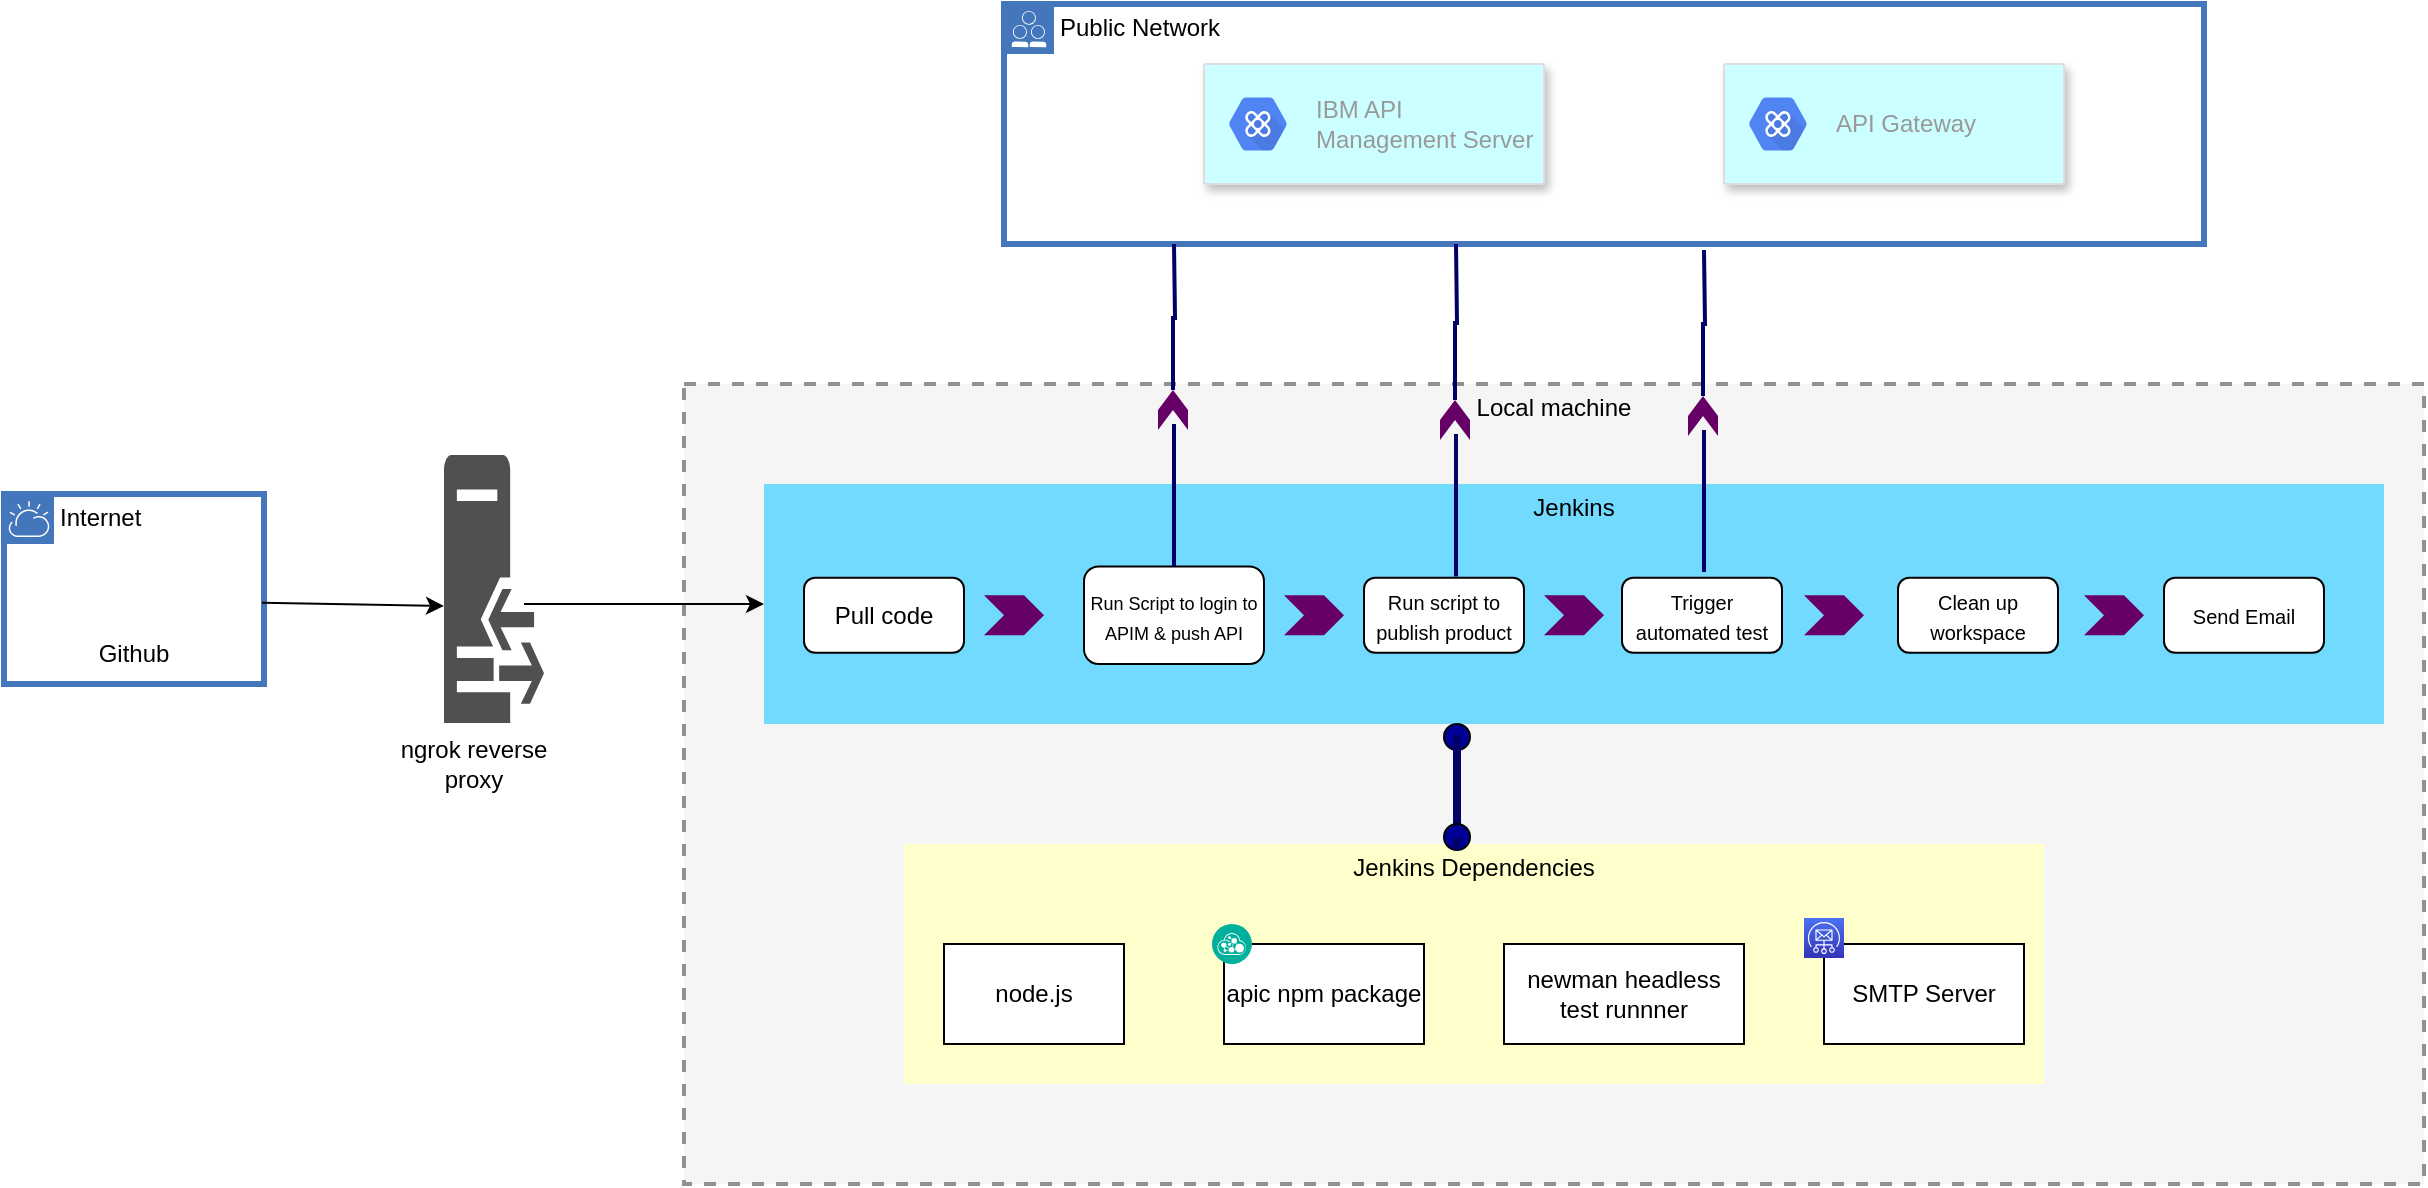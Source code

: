 <mxfile version="13.9.9" type="github">
  <diagram id="V7ZT_WsFmQ30Hu7aSB_w" name="Page-1">
    <mxGraphModel dx="1609" dy="435" grid="1" gridSize="10" guides="1" tooltips="1" connect="1" arrows="1" fold="1" page="1" pageScale="1" pageWidth="827" pageHeight="1169" math="0" shadow="0">
      <root>
        <mxCell id="0" />
        <mxCell id="1" parent="0" />
        <mxCell id="3EeVuSoONuKbgYVjYXrn-1" value="Internet" style="shape=mxgraph.ibm.box;prType=cloud;fontStyle=0;verticalAlign=top;align=left;spacingLeft=32;spacingTop=4;fillColor=none;rounded=0;whiteSpace=wrap;html=1;strokeColor=#4376BB;strokeWidth=3;dashed=0;container=1;spacing=-4;collapsible=0;expand=0;recursiveResize=0;" parent="1" vertex="1" treatAsSingle="0">
          <mxGeometry x="-120" y="585" width="130" height="95" as="geometry" />
        </mxCell>
        <mxCell id="3EeVuSoONuKbgYVjYXrn-2" value="" style="shape=image;html=1;verticalAlign=top;verticalLabelPosition=bottom;labelBackgroundColor=#ffffff;imageAspect=0;aspect=fixed;image=https://cdn3.iconfinder.com/data/icons/social-rounded-2/72/GitHub-128.png" parent="3EeVuSoONuKbgYVjYXrn-1" vertex="1">
          <mxGeometry x="40" y="22.5" width="50" height="50" as="geometry" />
        </mxCell>
        <mxCell id="3EeVuSoONuKbgYVjYXrn-3" value="Github" style="text;html=1;strokeColor=none;fillColor=none;align=center;verticalAlign=middle;whiteSpace=wrap;rounded=0;" parent="3EeVuSoONuKbgYVjYXrn-1" vertex="1">
          <mxGeometry x="45" y="69.5" width="40" height="20" as="geometry" />
        </mxCell>
        <mxCell id="3EeVuSoONuKbgYVjYXrn-4" value="Local machine" style="fontStyle=0;verticalAlign=top;align=center;spacingTop=-2;rounded=0;whiteSpace=wrap;html=1;strokeColor=#919191;strokeWidth=2;dashed=1;container=1;collapsible=0;expand=0;recursiveResize=0;fillColor=#F5F5F5;" parent="1" vertex="1" treatAsSingle="0">
          <mxGeometry x="220" y="530" width="870" height="400" as="geometry" />
        </mxCell>
        <mxCell id="3EeVuSoONuKbgYVjYXrn-8" value="Jenkins" style="fontStyle=0;verticalAlign=top;align=center;spacingTop=-2;rounded=0;whiteSpace=wrap;html=1;strokeWidth=1;dashed=0;container=1;collapsible=0;expand=0;recursiveResize=0;strokeColor=none;fillColor=#73DAFF;" parent="3EeVuSoONuKbgYVjYXrn-4" vertex="1" treatAsSingle="0">
          <mxGeometry x="40" y="50" width="810" height="120" as="geometry" />
        </mxCell>
        <mxCell id="3EeVuSoONuKbgYVjYXrn-9" value="Pull code" style="rounded=1;whiteSpace=wrap;html=1;" parent="3EeVuSoONuKbgYVjYXrn-8" vertex="1">
          <mxGeometry x="20" y="46.87" width="80" height="37.5" as="geometry" />
        </mxCell>
        <mxCell id="3EeVuSoONuKbgYVjYXrn-12" value="&lt;font style=&quot;font-size: 9px&quot;&gt;Run Script to login to APIM &amp;amp; push API&lt;/font&gt;" style="rounded=1;whiteSpace=wrap;html=1;" parent="3EeVuSoONuKbgYVjYXrn-8" vertex="1">
          <mxGeometry x="160" y="41.25" width="90" height="48.75" as="geometry" />
        </mxCell>
        <mxCell id="3EeVuSoONuKbgYVjYXrn-15" value="" style="shape=image;html=1;verticalAlign=top;verticalLabelPosition=bottom;labelBackgroundColor=#ffffff;imageAspect=0;aspect=fixed;image=https://cdn4.iconfinder.com/data/icons/logos-brands-5/24/jenkins-128.png" parent="3EeVuSoONuKbgYVjYXrn-8" vertex="1">
          <mxGeometry width="30" height="30" as="geometry" />
        </mxCell>
        <mxCell id="3EeVuSoONuKbgYVjYXrn-13" value="&lt;font style=&quot;font-size: 10px&quot;&gt;Run script to publish product&lt;/font&gt;" style="rounded=1;whiteSpace=wrap;html=1;" parent="3EeVuSoONuKbgYVjYXrn-8" vertex="1">
          <mxGeometry x="300" y="46.87" width="80" height="37.5" as="geometry" />
        </mxCell>
        <mxCell id="3EeVuSoONuKbgYVjYXrn-33" value="&lt;font style=&quot;font-size: 10px&quot;&gt;Trigger automated test&lt;/font&gt;" style="rounded=1;whiteSpace=wrap;html=1;" parent="3EeVuSoONuKbgYVjYXrn-8" vertex="1">
          <mxGeometry x="429" y="46.87" width="80" height="37.5" as="geometry" />
        </mxCell>
        <mxCell id="3EeVuSoONuKbgYVjYXrn-35" value="&lt;font style=&quot;font-size: 10px&quot;&gt;Clean up workspace&lt;/font&gt;" style="rounded=1;whiteSpace=wrap;html=1;" parent="3EeVuSoONuKbgYVjYXrn-8" vertex="1">
          <mxGeometry x="567" y="46.87" width="80" height="37.5" as="geometry" />
        </mxCell>
        <mxCell id="3EeVuSoONuKbgYVjYXrn-36" value="&lt;font style=&quot;font-size: 10px&quot;&gt;Send Email&lt;/font&gt;" style="rounded=1;whiteSpace=wrap;html=1;" parent="3EeVuSoONuKbgYVjYXrn-8" vertex="1">
          <mxGeometry x="700" y="46.87" width="80" height="37.5" as="geometry" />
        </mxCell>
        <mxCell id="Z0NxPcUFtwx0vX7oxXbM-15" value="" style="shape=step;perimeter=stepPerimeter;whiteSpace=wrap;html=1;fixedSize=1;size=10;fillColor=#660066;strokeColor=none;" vertex="1" parent="3EeVuSoONuKbgYVjYXrn-8">
          <mxGeometry x="110" y="55.63" width="30" height="20" as="geometry" />
        </mxCell>
        <mxCell id="Z0NxPcUFtwx0vX7oxXbM-16" value="" style="shape=step;perimeter=stepPerimeter;whiteSpace=wrap;html=1;fixedSize=1;size=10;fillColor=#660066;strokeColor=none;" vertex="1" parent="3EeVuSoONuKbgYVjYXrn-8">
          <mxGeometry x="260" y="55.63" width="30" height="20" as="geometry" />
        </mxCell>
        <mxCell id="Z0NxPcUFtwx0vX7oxXbM-17" value="" style="shape=step;perimeter=stepPerimeter;whiteSpace=wrap;html=1;fixedSize=1;size=10;fillColor=#660066;strokeColor=none;" vertex="1" parent="3EeVuSoONuKbgYVjYXrn-8">
          <mxGeometry x="390" y="55.62" width="30" height="20" as="geometry" />
        </mxCell>
        <mxCell id="Z0NxPcUFtwx0vX7oxXbM-18" value="" style="shape=step;perimeter=stepPerimeter;whiteSpace=wrap;html=1;fixedSize=1;size=10;fillColor=#660066;strokeColor=none;" vertex="1" parent="3EeVuSoONuKbgYVjYXrn-8">
          <mxGeometry x="520" y="55.63" width="30" height="20" as="geometry" />
        </mxCell>
        <mxCell id="Z0NxPcUFtwx0vX7oxXbM-19" value="" style="shape=step;perimeter=stepPerimeter;whiteSpace=wrap;html=1;fixedSize=1;size=10;fillColor=#660066;strokeColor=none;" vertex="1" parent="3EeVuSoONuKbgYVjYXrn-8">
          <mxGeometry x="660" y="55.63" width="30" height="20" as="geometry" />
        </mxCell>
        <mxCell id="3EeVuSoONuKbgYVjYXrn-43" value="" style="ellipse;whiteSpace=wrap;html=1;aspect=fixed;fillColor=#000099;" parent="3EeVuSoONuKbgYVjYXrn-4" vertex="1">
          <mxGeometry x="380" y="170" width="13" height="13" as="geometry" />
        </mxCell>
        <mxCell id="3EeVuSoONuKbgYVjYXrn-17" value="Jenkins Dependencies" style="fontStyle=0;verticalAlign=top;align=center;spacingTop=-2;rounded=0;whiteSpace=wrap;html=1;strokeWidth=1;dashed=0;container=1;collapsible=0;expand=0;recursiveResize=0;fillColor=#FFFFCC;strokeColor=none;" parent="1" vertex="1" treatAsSingle="0">
          <mxGeometry x="330" y="760" width="570" height="120" as="geometry" />
        </mxCell>
        <mxCell id="3EeVuSoONuKbgYVjYXrn-24" value="node.js" style="rounded=0;whiteSpace=wrap;html=1;" parent="3EeVuSoONuKbgYVjYXrn-17" vertex="1">
          <mxGeometry x="20" y="50" width="90" height="50" as="geometry" />
        </mxCell>
        <mxCell id="3EeVuSoONuKbgYVjYXrn-25" value="apic npm package" style="rounded=0;whiteSpace=wrap;html=1;" parent="3EeVuSoONuKbgYVjYXrn-17" vertex="1">
          <mxGeometry x="160" y="50" width="100" height="50" as="geometry" />
        </mxCell>
        <mxCell id="3EeVuSoONuKbgYVjYXrn-26" value="newman headless test runnner" style="rounded=0;whiteSpace=wrap;html=1;" parent="3EeVuSoONuKbgYVjYXrn-17" vertex="1">
          <mxGeometry x="300" y="50" width="120" height="50" as="geometry" />
        </mxCell>
        <mxCell id="3EeVuSoONuKbgYVjYXrn-27" value="" style="shape=image;html=1;verticalAlign=top;verticalLabelPosition=bottom;labelBackgroundColor=#ffffff;imageAspect=0;aspect=fixed;image=https://cdn2.iconfinder.com/data/icons/nodejs-1/128/nodejs-128.png" parent="3EeVuSoONuKbgYVjYXrn-17" vertex="1">
          <mxGeometry y="30" width="34" height="34" as="geometry" />
        </mxCell>
        <mxCell id="3EeVuSoONuKbgYVjYXrn-28" value="" style="shape=image;html=1;verticalAlign=top;verticalLabelPosition=bottom;labelBackgroundColor=#ffffff;imageAspect=0;aspect=fixed;image=https://cdn4.iconfinder.com/data/icons/logos-brands-5/24/postman-128.png" parent="3EeVuSoONuKbgYVjYXrn-17" vertex="1">
          <mxGeometry x="290" y="40" width="20" height="20" as="geometry" />
        </mxCell>
        <mxCell id="3EeVuSoONuKbgYVjYXrn-29" value="" style="aspect=fixed;perimeter=ellipsePerimeter;html=1;align=center;shadow=0;dashed=0;fontColor=#4277BB;labelBackgroundColor=#ffffff;fontSize=12;spacingTop=3;image;image=img/lib/ibm/management/api_management.svg;" parent="3EeVuSoONuKbgYVjYXrn-17" vertex="1">
          <mxGeometry x="154" y="40" width="20" height="20" as="geometry" />
        </mxCell>
        <mxCell id="3EeVuSoONuKbgYVjYXrn-30" value="SMTP Server" style="rounded=0;whiteSpace=wrap;html=1;" parent="3EeVuSoONuKbgYVjYXrn-17" vertex="1">
          <mxGeometry x="460" y="50" width="100" height="50" as="geometry" />
        </mxCell>
        <mxCell id="3EeVuSoONuKbgYVjYXrn-31" value="" style="outlineConnect=0;fontColor=#232F3E;gradientColor=#4D72F3;gradientDirection=north;fillColor=#3334B9;strokeColor=#ffffff;dashed=0;verticalLabelPosition=bottom;verticalAlign=top;align=center;html=1;fontSize=12;fontStyle=0;aspect=fixed;shape=mxgraph.aws4.resourceIcon;resIcon=mxgraph.aws4.simple_email_service;" parent="3EeVuSoONuKbgYVjYXrn-17" vertex="1">
          <mxGeometry x="450" y="37" width="20" height="20" as="geometry" />
        </mxCell>
        <mxCell id="3EeVuSoONuKbgYVjYXrn-37" value="" style="pointerEvents=1;shadow=0;dashed=0;html=1;strokeColor=none;fillColor=#505050;labelPosition=center;verticalLabelPosition=bottom;verticalAlign=top;outlineConnect=0;align=center;shape=mxgraph.office.servers.reverse_proxy;" parent="1" vertex="1">
          <mxGeometry x="100" y="565.5" width="50" height="134" as="geometry" />
        </mxCell>
        <mxCell id="3EeVuSoONuKbgYVjYXrn-38" value="ngrok reverse proxy" style="text;html=1;strokeColor=none;fillColor=none;align=center;verticalAlign=middle;whiteSpace=wrap;rounded=0;" parent="1" vertex="1">
          <mxGeometry x="70" y="710" width="90" height="20" as="geometry" />
        </mxCell>
        <mxCell id="3EeVuSoONuKbgYVjYXrn-39" value="" style="endArrow=classic;html=1;exitX=0.992;exitY=0.572;exitDx=0;exitDy=0;exitPerimeter=0;" parent="1" source="3EeVuSoONuKbgYVjYXrn-1" edge="1">
          <mxGeometry width="50" height="50" relative="1" as="geometry">
            <mxPoint x="200" y="700" as="sourcePoint" />
            <mxPoint x="100" y="641" as="targetPoint" />
          </mxGeometry>
        </mxCell>
        <mxCell id="3EeVuSoONuKbgYVjYXrn-40" value="" style="endArrow=classic;html=1;exitX=0.992;exitY=0.572;exitDx=0;exitDy=0;exitPerimeter=0;" parent="1" target="3EeVuSoONuKbgYVjYXrn-8" edge="1">
          <mxGeometry width="50" height="50" relative="1" as="geometry">
            <mxPoint x="140.0" y="640.0" as="sourcePoint" />
            <mxPoint x="231.04" y="641.66" as="targetPoint" />
          </mxGeometry>
        </mxCell>
        <mxCell id="3EeVuSoONuKbgYVjYXrn-44" value="" style="endArrow=none;html=1;entryX=0.5;entryY=1;entryDx=0;entryDy=0;exitX=0.5;exitY=0;exitDx=0;exitDy=0;strokeWidth=4;strokeColor=#000066;" parent="1" edge="1" source="3EeVuSoONuKbgYVjYXrn-45">
          <mxGeometry width="50" height="50" relative="1" as="geometry">
            <mxPoint x="606.5" y="757" as="sourcePoint" />
            <mxPoint x="606.5" y="705.5" as="targetPoint" />
          </mxGeometry>
        </mxCell>
        <mxCell id="3EeVuSoONuKbgYVjYXrn-45" value="" style="ellipse;whiteSpace=wrap;html=1;aspect=fixed;fillColor=#000099;" parent="1" vertex="1">
          <mxGeometry x="600" y="750" width="13" height="13" as="geometry" />
        </mxCell>
        <mxCell id="Z0NxPcUFtwx0vX7oxXbM-2" value="" style="endArrow=none;html=1;entryX=0.5;entryY=1;entryDx=0;entryDy=0;exitX=0.5;exitY=0;exitDx=0;exitDy=0;strokeWidth=4;strokeColor=#000066;" edge="1" parent="1" target="3EeVuSoONuKbgYVjYXrn-45">
          <mxGeometry width="50" height="50" relative="1" as="geometry">
            <mxPoint x="606.5" y="757" as="sourcePoint" />
            <mxPoint x="606.5" y="705.5" as="targetPoint" />
          </mxGeometry>
        </mxCell>
        <mxCell id="Z0NxPcUFtwx0vX7oxXbM-5" value="Public Network" style="shape=mxgraph.ibm.box;prType=public;fontStyle=0;verticalAlign=top;align=left;spacingLeft=32;spacingTop=4;fillColor=none;rounded=0;whiteSpace=wrap;html=1;strokeColor=#4376BB;strokeWidth=3;dashed=0;container=1;spacing=-4;collapsible=0;expand=0;recursiveResize=0;" vertex="1" parent="1">
          <mxGeometry x="380" y="340" width="600" height="120" as="geometry" />
        </mxCell>
        <mxCell id="Z0NxPcUFtwx0vX7oxXbM-3" value="" style="strokeColor=#dddddd;shadow=1;strokeWidth=1;rounded=1;absoluteArcSize=1;arcSize=2;fillColor=#CCFFFF;" vertex="1" parent="Z0NxPcUFtwx0vX7oxXbM-5">
          <mxGeometry x="100" y="30" width="170" height="60" as="geometry" />
        </mxCell>
        <mxCell id="Z0NxPcUFtwx0vX7oxXbM-4" value="IBM API&lt;br&gt;Management Server" style="dashed=0;connectable=0;html=1;fillColor=#5184F3;strokeColor=none;shape=mxgraph.gcp2.hexIcon;prIcon=apigee_api_platform;part=1;labelPosition=right;verticalLabelPosition=middle;align=left;verticalAlign=middle;spacingLeft=5;fontColor=#999999;fontSize=12;" vertex="1" parent="Z0NxPcUFtwx0vX7oxXbM-3">
          <mxGeometry y="0.5" width="44" height="39" relative="1" as="geometry">
            <mxPoint x="5" y="-19.5" as="offset" />
          </mxGeometry>
        </mxCell>
        <mxCell id="Z0NxPcUFtwx0vX7oxXbM-7" value="" style="strokeColor=#dddddd;shadow=1;strokeWidth=1;rounded=1;absoluteArcSize=1;arcSize=2;fillColor=#CCFFFF;" vertex="1" parent="1">
          <mxGeometry x="740" y="370" width="170" height="60" as="geometry" />
        </mxCell>
        <mxCell id="Z0NxPcUFtwx0vX7oxXbM-8" value="API Gateway" style="dashed=0;connectable=0;html=1;fillColor=#5184F3;strokeColor=none;shape=mxgraph.gcp2.hexIcon;prIcon=apigee_api_platform;part=1;labelPosition=right;verticalLabelPosition=middle;align=left;verticalAlign=middle;spacingLeft=5;fontColor=#999999;fontSize=12;" vertex="1" parent="Z0NxPcUFtwx0vX7oxXbM-7">
          <mxGeometry y="0.5" width="44" height="39" relative="1" as="geometry">
            <mxPoint x="5" y="-19.5" as="offset" />
          </mxGeometry>
        </mxCell>
        <mxCell id="Z0NxPcUFtwx0vX7oxXbM-14" style="edgeStyle=orthogonalEdgeStyle;rounded=0;orthogonalLoop=1;jettySize=auto;html=1;exitX=0.5;exitY=0;exitDx=0;exitDy=0;strokeColor=#000066;strokeWidth=2;endArrow=none;endFill=0;" edge="1" parent="1" source="3EeVuSoONuKbgYVjYXrn-12">
          <mxGeometry relative="1" as="geometry">
            <mxPoint x="465" y="550" as="targetPoint" />
            <Array as="points" />
          </mxGeometry>
        </mxCell>
        <mxCell id="Z0NxPcUFtwx0vX7oxXbM-20" value="" style="shape=step;perimeter=stepPerimeter;whiteSpace=wrap;html=1;fixedSize=1;size=10;fillColor=#660066;strokeColor=none;rotation=-90;" vertex="1" parent="1">
          <mxGeometry x="454.5" y="535.5" width="20" height="15" as="geometry" />
        </mxCell>
        <mxCell id="Z0NxPcUFtwx0vX7oxXbM-24" style="edgeStyle=orthogonalEdgeStyle;rounded=0;orthogonalLoop=1;jettySize=auto;html=1;exitX=1;exitY=0.5;exitDx=0;exitDy=0;strokeColor=#000066;strokeWidth=2;endArrow=none;endFill=0;" edge="1" parent="1" source="Z0NxPcUFtwx0vX7oxXbM-20">
          <mxGeometry relative="1" as="geometry">
            <mxPoint x="475" y="631.25" as="sourcePoint" />
            <mxPoint x="465" y="460" as="targetPoint" />
            <Array as="points" />
          </mxGeometry>
        </mxCell>
        <mxCell id="Z0NxPcUFtwx0vX7oxXbM-28" style="edgeStyle=orthogonalEdgeStyle;rounded=0;orthogonalLoop=1;jettySize=auto;html=1;exitX=0.5;exitY=0;exitDx=0;exitDy=0;strokeColor=#000066;strokeWidth=2;endArrow=none;endFill=0;" edge="1" parent="1">
          <mxGeometry relative="1" as="geometry">
            <mxPoint x="606" y="626.25" as="sourcePoint" />
            <mxPoint x="606" y="555" as="targetPoint" />
            <Array as="points" />
          </mxGeometry>
        </mxCell>
        <mxCell id="Z0NxPcUFtwx0vX7oxXbM-29" value="" style="shape=step;perimeter=stepPerimeter;whiteSpace=wrap;html=1;fixedSize=1;size=10;fillColor=#660066;strokeColor=none;rotation=-90;" vertex="1" parent="1">
          <mxGeometry x="595.5" y="540.5" width="20" height="15" as="geometry" />
        </mxCell>
        <mxCell id="Z0NxPcUFtwx0vX7oxXbM-30" style="edgeStyle=orthogonalEdgeStyle;rounded=0;orthogonalLoop=1;jettySize=auto;html=1;exitX=1;exitY=0.5;exitDx=0;exitDy=0;strokeColor=#000066;strokeWidth=2;endArrow=none;endFill=0;" edge="1" parent="1" source="Z0NxPcUFtwx0vX7oxXbM-29">
          <mxGeometry relative="1" as="geometry">
            <mxPoint x="616" y="636.25" as="sourcePoint" />
            <mxPoint x="606" y="460" as="targetPoint" />
            <Array as="points" />
          </mxGeometry>
        </mxCell>
        <mxCell id="Z0NxPcUFtwx0vX7oxXbM-31" style="edgeStyle=orthogonalEdgeStyle;rounded=0;orthogonalLoop=1;jettySize=auto;html=1;strokeColor=#000066;strokeWidth=2;endArrow=none;endFill=0;" edge="1" parent="1">
          <mxGeometry relative="1" as="geometry">
            <mxPoint x="730" y="624" as="sourcePoint" />
            <mxPoint x="730" y="553" as="targetPoint" />
            <Array as="points" />
          </mxGeometry>
        </mxCell>
        <mxCell id="Z0NxPcUFtwx0vX7oxXbM-32" value="" style="shape=step;perimeter=stepPerimeter;whiteSpace=wrap;html=1;fixedSize=1;size=10;fillColor=#660066;strokeColor=none;rotation=-90;" vertex="1" parent="1">
          <mxGeometry x="719.5" y="538.5" width="20" height="15" as="geometry" />
        </mxCell>
        <mxCell id="Z0NxPcUFtwx0vX7oxXbM-33" style="edgeStyle=orthogonalEdgeStyle;rounded=0;orthogonalLoop=1;jettySize=auto;html=1;exitX=1;exitY=0.5;exitDx=0;exitDy=0;strokeColor=#000066;strokeWidth=2;endArrow=none;endFill=0;" edge="1" parent="1" source="Z0NxPcUFtwx0vX7oxXbM-32">
          <mxGeometry relative="1" as="geometry">
            <mxPoint x="740" y="634.25" as="sourcePoint" />
            <mxPoint x="730" y="463" as="targetPoint" />
            <Array as="points" />
          </mxGeometry>
        </mxCell>
      </root>
    </mxGraphModel>
  </diagram>
</mxfile>
